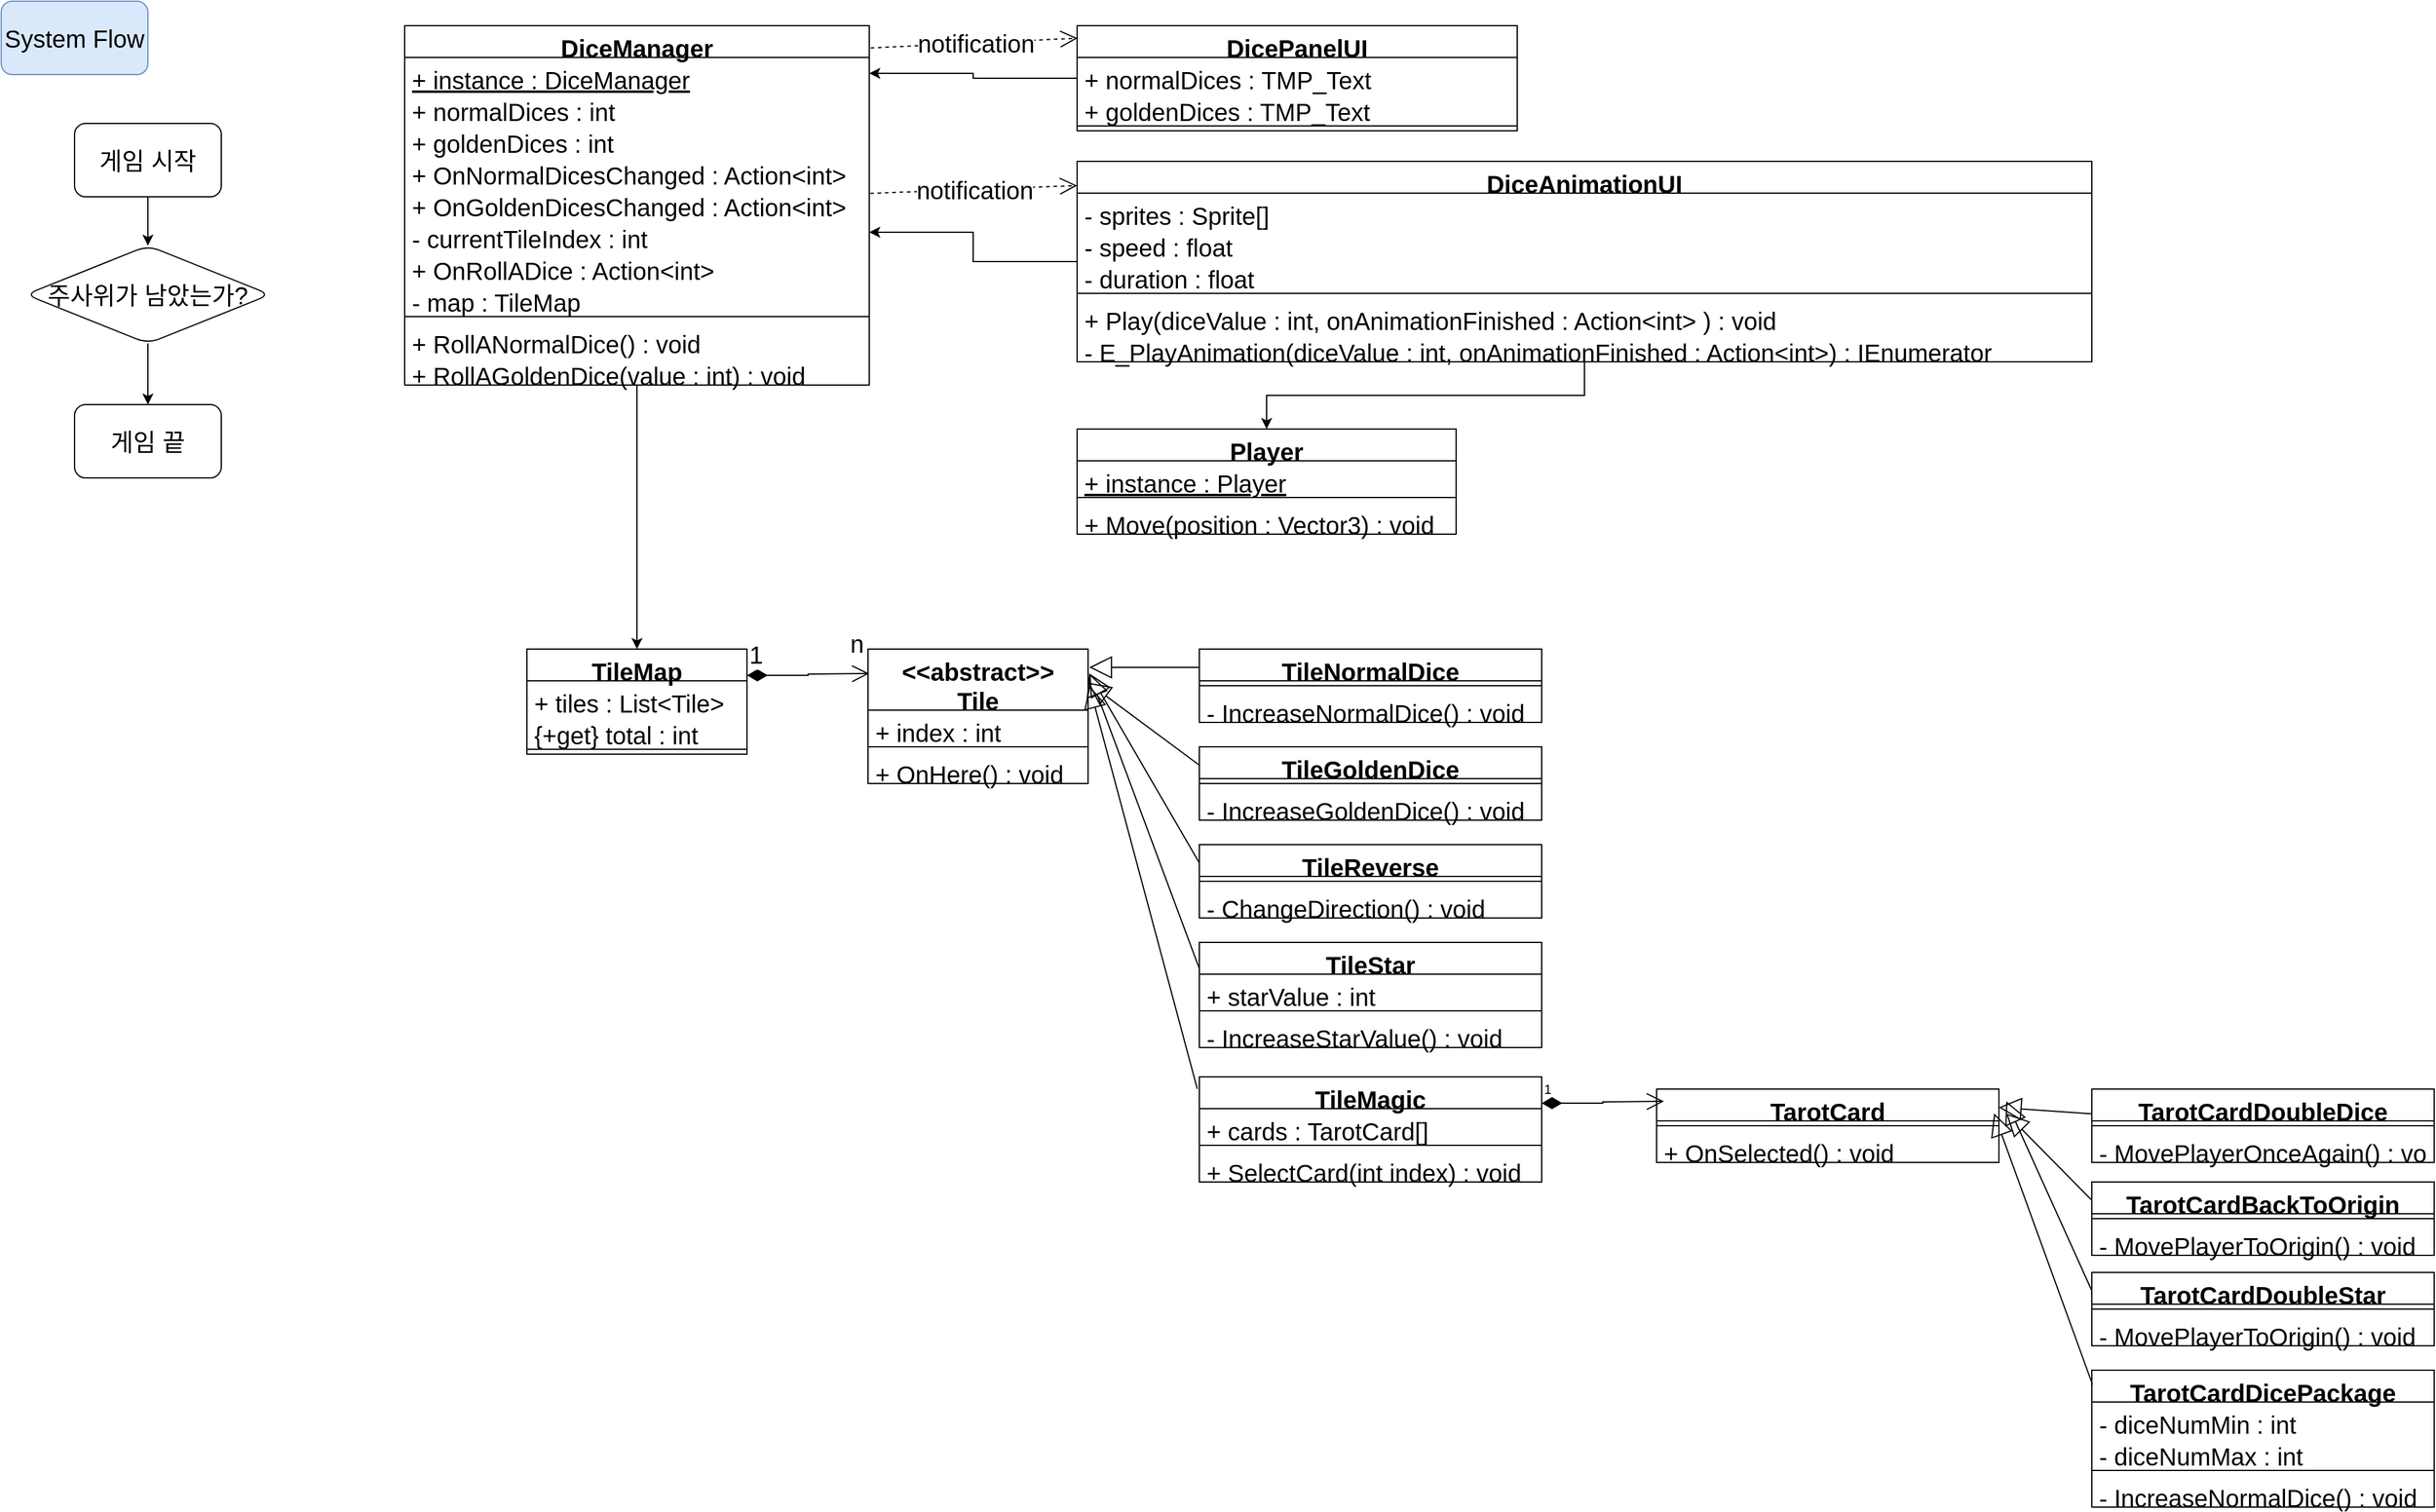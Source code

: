 <mxfile version="20.8.20" type="device"><diagram id="C5RBs43oDa-KdzZeNtuy" name="Page-1"><mxGraphModel dx="1500" dy="830" grid="1" gridSize="10" guides="1" tooltips="1" connect="1" arrows="1" fold="1" page="1" pageScale="1" pageWidth="827" pageHeight="1169" math="0" shadow="0"><root><mxCell id="WIyWlLk6GJQsqaUBKTNV-0"/><mxCell id="WIyWlLk6GJQsqaUBKTNV-1" parent="WIyWlLk6GJQsqaUBKTNV-0"/><mxCell id="aYvGtjKJvwNVuDtvoiZb-0" value="System Flow" style="rounded=1;whiteSpace=wrap;html=1;fillColor=#dae8fc;strokeColor=#6c8ebf;fontSize=20;" parent="WIyWlLk6GJQsqaUBKTNV-1" vertex="1"><mxGeometry x="20" y="20" width="120" height="60" as="geometry"/></mxCell><mxCell id="aYvGtjKJvwNVuDtvoiZb-4" value="" style="edgeStyle=orthogonalEdgeStyle;rounded=0;orthogonalLoop=1;jettySize=auto;html=1;fontSize=20;" parent="WIyWlLk6GJQsqaUBKTNV-1" source="aYvGtjKJvwNVuDtvoiZb-1" target="aYvGtjKJvwNVuDtvoiZb-3" edge="1"><mxGeometry relative="1" as="geometry"/></mxCell><mxCell id="aYvGtjKJvwNVuDtvoiZb-1" value="게임 시작" style="rounded=1;whiteSpace=wrap;html=1;fontSize=20;" parent="WIyWlLk6GJQsqaUBKTNV-1" vertex="1"><mxGeometry x="80" y="120" width="120" height="60" as="geometry"/></mxCell><mxCell id="aYvGtjKJvwNVuDtvoiZb-6" value="" style="edgeStyle=orthogonalEdgeStyle;rounded=0;orthogonalLoop=1;jettySize=auto;html=1;fontSize=20;" parent="WIyWlLk6GJQsqaUBKTNV-1" source="aYvGtjKJvwNVuDtvoiZb-3" target="aYvGtjKJvwNVuDtvoiZb-5" edge="1"><mxGeometry relative="1" as="geometry"/></mxCell><mxCell id="aYvGtjKJvwNVuDtvoiZb-3" value="주사위가 남았는가?" style="rhombus;whiteSpace=wrap;html=1;fontSize=20;rounded=1;" parent="WIyWlLk6GJQsqaUBKTNV-1" vertex="1"><mxGeometry x="40" y="220" width="200" height="80" as="geometry"/></mxCell><mxCell id="aYvGtjKJvwNVuDtvoiZb-5" value="게임 끝" style="whiteSpace=wrap;html=1;fontSize=20;rounded=1;" parent="WIyWlLk6GJQsqaUBKTNV-1" vertex="1"><mxGeometry x="80" y="350" width="120" height="60" as="geometry"/></mxCell><mxCell id="aYvGtjKJvwNVuDtvoiZb-7" value="Player" style="swimlane;fontStyle=1;align=center;verticalAlign=top;childLayout=stackLayout;horizontal=1;startSize=26;horizontalStack=0;resizeParent=1;resizeParentMax=0;resizeLast=0;collapsible=1;marginBottom=0;fontSize=20;" parent="WIyWlLk6GJQsqaUBKTNV-1" vertex="1"><mxGeometry x="900" y="370" width="310" height="86" as="geometry"/></mxCell><mxCell id="aYvGtjKJvwNVuDtvoiZb-37" value="+ instance : Player" style="text;strokeColor=none;fillColor=none;align=left;verticalAlign=top;spacingLeft=4;spacingRight=4;overflow=hidden;rotatable=0;points=[[0,0.5],[1,0.5]];portConstraint=eastwest;fontSize=20;fontStyle=4" parent="aYvGtjKJvwNVuDtvoiZb-7" vertex="1"><mxGeometry y="26" width="310" height="26" as="geometry"/></mxCell><mxCell id="aYvGtjKJvwNVuDtvoiZb-9" value="" style="line;strokeWidth=1;fillColor=none;align=left;verticalAlign=middle;spacingTop=-1;spacingLeft=3;spacingRight=3;rotatable=0;labelPosition=right;points=[];portConstraint=eastwest;strokeColor=inherit;fontSize=20;" parent="aYvGtjKJvwNVuDtvoiZb-7" vertex="1"><mxGeometry y="52" width="310" height="8" as="geometry"/></mxCell><mxCell id="aYvGtjKJvwNVuDtvoiZb-10" value="+ Move(position : Vector3) : void" style="text;strokeColor=none;fillColor=none;align=left;verticalAlign=top;spacingLeft=4;spacingRight=4;overflow=hidden;rotatable=0;points=[[0,0.5],[1,0.5]];portConstraint=eastwest;fontSize=20;" parent="aYvGtjKJvwNVuDtvoiZb-7" vertex="1"><mxGeometry y="60" width="310" height="26" as="geometry"/></mxCell><mxCell id="aYvGtjKJvwNVuDtvoiZb-80" style="edgeStyle=orthogonalEdgeStyle;rounded=0;orthogonalLoop=1;jettySize=auto;html=1;fontFamily=Helvetica;fontSize=20;fontColor=default;startSize=26;" parent="WIyWlLk6GJQsqaUBKTNV-1" source="aYvGtjKJvwNVuDtvoiZb-11" target="aYvGtjKJvwNVuDtvoiZb-69" edge="1"><mxGeometry relative="1" as="geometry"/></mxCell><mxCell id="aYvGtjKJvwNVuDtvoiZb-11" value="DiceManager" style="swimlane;fontStyle=1;align=center;verticalAlign=top;childLayout=stackLayout;horizontal=1;startSize=26;horizontalStack=0;resizeParent=1;resizeParentMax=0;resizeLast=0;collapsible=1;marginBottom=0;fontSize=20;" parent="WIyWlLk6GJQsqaUBKTNV-1" vertex="1"><mxGeometry x="350" y="40" width="380" height="294" as="geometry"/></mxCell><mxCell id="aYvGtjKJvwNVuDtvoiZb-26" value="+ instance : DiceManager" style="text;strokeColor=none;fillColor=none;align=left;verticalAlign=top;spacingLeft=4;spacingRight=4;overflow=hidden;rotatable=0;points=[[0,0.5],[1,0.5]];portConstraint=eastwest;fontSize=20;fontStyle=4" parent="aYvGtjKJvwNVuDtvoiZb-11" vertex="1"><mxGeometry y="26" width="380" height="26" as="geometry"/></mxCell><mxCell id="aYvGtjKJvwNVuDtvoiZb-12" value="+ normalDices : int" style="text;strokeColor=none;fillColor=none;align=left;verticalAlign=top;spacingLeft=4;spacingRight=4;overflow=hidden;rotatable=0;points=[[0,0.5],[1,0.5]];portConstraint=eastwest;fontSize=20;" parent="aYvGtjKJvwNVuDtvoiZb-11" vertex="1"><mxGeometry y="52" width="380" height="26" as="geometry"/></mxCell><mxCell id="aYvGtjKJvwNVuDtvoiZb-15" value="+ goldenDices : int" style="text;strokeColor=none;fillColor=none;align=left;verticalAlign=top;spacingLeft=4;spacingRight=4;overflow=hidden;rotatable=0;points=[[0,0.5],[1,0.5]];portConstraint=eastwest;fontSize=20;" parent="aYvGtjKJvwNVuDtvoiZb-11" vertex="1"><mxGeometry y="78" width="380" height="26" as="geometry"/></mxCell><mxCell id="aYvGtjKJvwNVuDtvoiZb-24" value="+ OnNormalDicesChanged : Action&lt;int&gt;" style="text;strokeColor=none;fillColor=none;align=left;verticalAlign=top;spacingLeft=4;spacingRight=4;overflow=hidden;rotatable=0;points=[[0,0.5],[1,0.5]];portConstraint=eastwest;fontSize=20;" parent="aYvGtjKJvwNVuDtvoiZb-11" vertex="1"><mxGeometry y="104" width="380" height="26" as="geometry"/></mxCell><mxCell id="aYvGtjKJvwNVuDtvoiZb-25" value="+ OnGoldenDicesChanged : Action&lt;int&gt;" style="text;strokeColor=none;fillColor=none;align=left;verticalAlign=top;spacingLeft=4;spacingRight=4;overflow=hidden;rotatable=0;points=[[0,0.5],[1,0.5]];portConstraint=eastwest;fontSize=20;" parent="aYvGtjKJvwNVuDtvoiZb-11" vertex="1"><mxGeometry y="130" width="380" height="26" as="geometry"/></mxCell><mxCell id="aYvGtjKJvwNVuDtvoiZb-34" value="- currentTileIndex : int" style="text;strokeColor=none;fillColor=none;align=left;verticalAlign=top;spacingLeft=4;spacingRight=4;overflow=hidden;rotatable=0;points=[[0,0.5],[1,0.5]];portConstraint=eastwest;fontSize=20;" parent="aYvGtjKJvwNVuDtvoiZb-11" vertex="1"><mxGeometry y="156" width="380" height="26" as="geometry"/></mxCell><mxCell id="aYvGtjKJvwNVuDtvoiZb-35" value="+ OnRollADice : Action&lt;int&gt;" style="text;strokeColor=none;fillColor=none;align=left;verticalAlign=top;spacingLeft=4;spacingRight=4;overflow=hidden;rotatable=0;points=[[0,0.5],[1,0.5]];portConstraint=eastwest;fontSize=20;" parent="aYvGtjKJvwNVuDtvoiZb-11" vertex="1"><mxGeometry y="182" width="380" height="26" as="geometry"/></mxCell><mxCell id="aYvGtjKJvwNVuDtvoiZb-79" value="- map : TileMap" style="text;strokeColor=none;fillColor=none;align=left;verticalAlign=top;spacingLeft=4;spacingRight=4;overflow=hidden;rotatable=0;points=[[0,0.5],[1,0.5]];portConstraint=eastwest;fontSize=20;" parent="aYvGtjKJvwNVuDtvoiZb-11" vertex="1"><mxGeometry y="208" width="380" height="26" as="geometry"/></mxCell><mxCell id="aYvGtjKJvwNVuDtvoiZb-13" value="" style="line;strokeWidth=1;fillColor=none;align=left;verticalAlign=middle;spacingTop=-1;spacingLeft=3;spacingRight=3;rotatable=0;labelPosition=right;points=[];portConstraint=eastwest;strokeColor=inherit;fontSize=20;" parent="aYvGtjKJvwNVuDtvoiZb-11" vertex="1"><mxGeometry y="234" width="380" height="8" as="geometry"/></mxCell><mxCell id="aYvGtjKJvwNVuDtvoiZb-14" value="+ RollANormalDice() : void" style="text;strokeColor=none;fillColor=none;align=left;verticalAlign=top;spacingLeft=4;spacingRight=4;overflow=hidden;rotatable=0;points=[[0,0.5],[1,0.5]];portConstraint=eastwest;fontSize=20;" parent="aYvGtjKJvwNVuDtvoiZb-11" vertex="1"><mxGeometry y="242" width="380" height="26" as="geometry"/></mxCell><mxCell id="aYvGtjKJvwNVuDtvoiZb-16" value="+ RollAGoldenDice(value : int) : void" style="text;strokeColor=none;fillColor=none;align=left;verticalAlign=top;spacingLeft=4;spacingRight=4;overflow=hidden;rotatable=0;points=[[0,0.5],[1,0.5]];portConstraint=eastwest;fontSize=20;" parent="aYvGtjKJvwNVuDtvoiZb-11" vertex="1"><mxGeometry y="268" width="380" height="26" as="geometry"/></mxCell><mxCell id="aYvGtjKJvwNVuDtvoiZb-41" style="edgeStyle=orthogonalEdgeStyle;rounded=0;orthogonalLoop=1;jettySize=auto;html=1;entryX=1;entryY=0.5;entryDx=0;entryDy=0;fontSize=20;" parent="WIyWlLk6GJQsqaUBKTNV-1" source="aYvGtjKJvwNVuDtvoiZb-18" target="aYvGtjKJvwNVuDtvoiZb-26" edge="1"><mxGeometry relative="1" as="geometry"/></mxCell><mxCell id="aYvGtjKJvwNVuDtvoiZb-18" value="DicePanelUI" style="swimlane;fontStyle=1;align=center;verticalAlign=top;childLayout=stackLayout;horizontal=1;startSize=26;horizontalStack=0;resizeParent=1;resizeParentMax=0;resizeLast=0;collapsible=1;marginBottom=0;fontSize=20;" parent="WIyWlLk6GJQsqaUBKTNV-1" vertex="1"><mxGeometry x="900" y="40" width="360" height="86" as="geometry"/></mxCell><mxCell id="aYvGtjKJvwNVuDtvoiZb-19" value="+ normalDices : TMP_Text" style="text;strokeColor=none;fillColor=none;align=left;verticalAlign=top;spacingLeft=4;spacingRight=4;overflow=hidden;rotatable=0;points=[[0,0.5],[1,0.5]];portConstraint=eastwest;fontSize=20;" parent="aYvGtjKJvwNVuDtvoiZb-18" vertex="1"><mxGeometry y="26" width="360" height="26" as="geometry"/></mxCell><mxCell id="aYvGtjKJvwNVuDtvoiZb-20" value="+ goldenDices : TMP_Text" style="text;strokeColor=none;fillColor=none;align=left;verticalAlign=top;spacingLeft=4;spacingRight=4;overflow=hidden;rotatable=0;points=[[0,0.5],[1,0.5]];portConstraint=eastwest;fontSize=20;" parent="aYvGtjKJvwNVuDtvoiZb-18" vertex="1"><mxGeometry y="52" width="360" height="26" as="geometry"/></mxCell><mxCell id="aYvGtjKJvwNVuDtvoiZb-21" value="" style="line;strokeWidth=1;fillColor=none;align=left;verticalAlign=middle;spacingTop=-1;spacingLeft=3;spacingRight=3;rotatable=0;labelPosition=right;points=[];portConstraint=eastwest;strokeColor=inherit;fontSize=20;" parent="aYvGtjKJvwNVuDtvoiZb-18" vertex="1"><mxGeometry y="78" width="360" height="8" as="geometry"/></mxCell><mxCell id="aYvGtjKJvwNVuDtvoiZb-40" style="edgeStyle=orthogonalEdgeStyle;rounded=0;orthogonalLoop=1;jettySize=auto;html=1;entryX=0.5;entryY=0;entryDx=0;entryDy=0;fontSize=20;" parent="WIyWlLk6GJQsqaUBKTNV-1" source="aYvGtjKJvwNVuDtvoiZb-27" target="aYvGtjKJvwNVuDtvoiZb-7" edge="1"><mxGeometry relative="1" as="geometry"/></mxCell><mxCell id="aYvGtjKJvwNVuDtvoiZb-42" style="edgeStyle=orthogonalEdgeStyle;rounded=0;orthogonalLoop=1;jettySize=auto;html=1;entryX=1;entryY=0.5;entryDx=0;entryDy=0;fontSize=20;" parent="WIyWlLk6GJQsqaUBKTNV-1" source="aYvGtjKJvwNVuDtvoiZb-27" target="aYvGtjKJvwNVuDtvoiZb-34" edge="1"><mxGeometry relative="1" as="geometry"/></mxCell><mxCell id="aYvGtjKJvwNVuDtvoiZb-27" value="DiceAnimationUI" style="swimlane;fontStyle=1;align=center;verticalAlign=top;childLayout=stackLayout;horizontal=1;startSize=26;horizontalStack=0;resizeParent=1;resizeParentMax=0;resizeLast=0;collapsible=1;marginBottom=0;fontSize=20;" parent="WIyWlLk6GJQsqaUBKTNV-1" vertex="1"><mxGeometry x="900" y="151" width="830" height="164" as="geometry"/></mxCell><mxCell id="aYvGtjKJvwNVuDtvoiZb-29" value="- sprites : Sprite[]" style="text;strokeColor=none;fillColor=none;align=left;verticalAlign=top;spacingLeft=4;spacingRight=4;overflow=hidden;rotatable=0;points=[[0,0.5],[1,0.5]];portConstraint=eastwest;fontSize=20;" parent="aYvGtjKJvwNVuDtvoiZb-27" vertex="1"><mxGeometry y="26" width="830" height="26" as="geometry"/></mxCell><mxCell id="aYvGtjKJvwNVuDtvoiZb-31" value="- speed : float" style="text;strokeColor=none;fillColor=none;align=left;verticalAlign=top;spacingLeft=4;spacingRight=4;overflow=hidden;rotatable=0;points=[[0,0.5],[1,0.5]];portConstraint=eastwest;fontSize=20;" parent="aYvGtjKJvwNVuDtvoiZb-27" vertex="1"><mxGeometry y="52" width="830" height="26" as="geometry"/></mxCell><mxCell id="aYvGtjKJvwNVuDtvoiZb-32" value="- duration : float" style="text;strokeColor=none;fillColor=none;align=left;verticalAlign=top;spacingLeft=4;spacingRight=4;overflow=hidden;rotatable=0;points=[[0,0.5],[1,0.5]];portConstraint=eastwest;fontSize=20;" parent="aYvGtjKJvwNVuDtvoiZb-27" vertex="1"><mxGeometry y="78" width="830" height="26" as="geometry"/></mxCell><mxCell id="aYvGtjKJvwNVuDtvoiZb-30" value="" style="line;strokeWidth=1;fillColor=none;align=left;verticalAlign=middle;spacingTop=-1;spacingLeft=3;spacingRight=3;rotatable=0;labelPosition=right;points=[];portConstraint=eastwest;strokeColor=inherit;fontSize=20;" parent="aYvGtjKJvwNVuDtvoiZb-27" vertex="1"><mxGeometry y="104" width="830" height="8" as="geometry"/></mxCell><mxCell id="aYvGtjKJvwNVuDtvoiZb-33" value="+ Play(diceValue : int, onAnimationFinished : Action&lt;int&gt; ) : void" style="text;strokeColor=none;fillColor=none;align=left;verticalAlign=top;spacingLeft=4;spacingRight=4;overflow=hidden;rotatable=0;points=[[0,0.5],[1,0.5]];portConstraint=eastwest;fontSize=20;" parent="aYvGtjKJvwNVuDtvoiZb-27" vertex="1"><mxGeometry y="112" width="830" height="26" as="geometry"/></mxCell><mxCell id="aYvGtjKJvwNVuDtvoiZb-81" value="- E_PlayAnimation(diceValue : int, onAnimationFinished : Action&lt;int&gt;) : IEnumerator" style="text;strokeColor=none;fillColor=none;align=left;verticalAlign=top;spacingLeft=4;spacingRight=4;overflow=hidden;rotatable=0;points=[[0,0.5],[1,0.5]];portConstraint=eastwest;fontSize=20;" parent="aYvGtjKJvwNVuDtvoiZb-27" vertex="1"><mxGeometry y="138" width="830" height="26" as="geometry"/></mxCell><mxCell id="aYvGtjKJvwNVuDtvoiZb-38" value="notification" style="endArrow=open;endSize=12;dashed=1;html=1;rounded=0;fontSize=20;exitX=1.003;exitY=0.062;exitDx=0;exitDy=0;exitPerimeter=0;entryX=0.001;entryY=0.119;entryDx=0;entryDy=0;entryPerimeter=0;" parent="WIyWlLk6GJQsqaUBKTNV-1" source="aYvGtjKJvwNVuDtvoiZb-11" target="aYvGtjKJvwNVuDtvoiZb-18" edge="1"><mxGeometry x="0.007" width="160" relative="1" as="geometry"><mxPoint x="770" y="250" as="sourcePoint"/><mxPoint x="930" y="250" as="targetPoint"/><mxPoint as="offset"/></mxGeometry></mxCell><mxCell id="aYvGtjKJvwNVuDtvoiZb-39" value="notification" style="endArrow=open;endSize=12;dashed=1;html=1;rounded=0;fontSize=20;exitX=1.003;exitY=0.062;exitDx=0;exitDy=0;exitPerimeter=0;entryX=0.001;entryY=0.119;entryDx=0;entryDy=0;entryPerimeter=0;" parent="WIyWlLk6GJQsqaUBKTNV-1" edge="1"><mxGeometry x="0.007" width="160" relative="1" as="geometry"><mxPoint x="730.78" y="177.196" as="sourcePoint"/><mxPoint x="900.0" y="170.814" as="targetPoint"/><mxPoint as="offset"/></mxGeometry></mxCell><mxCell id="aYvGtjKJvwNVuDtvoiZb-43" value="&lt;&lt;abstract&gt;&gt;&#10;Tile" style="swimlane;fontStyle=1;align=center;verticalAlign=top;childLayout=stackLayout;horizontal=1;startSize=50;horizontalStack=0;resizeParent=1;resizeParentMax=0;resizeLast=0;collapsible=1;marginBottom=0;fontSize=20;" parent="WIyWlLk6GJQsqaUBKTNV-1" vertex="1"><mxGeometry x="729" y="550" width="180" height="110" as="geometry"/></mxCell><mxCell id="aYvGtjKJvwNVuDtvoiZb-44" value="+ index : int" style="text;strokeColor=none;fillColor=none;align=left;verticalAlign=top;spacingLeft=4;spacingRight=4;overflow=hidden;rotatable=0;points=[[0,0.5],[1,0.5]];portConstraint=eastwest;fontSize=20;" parent="aYvGtjKJvwNVuDtvoiZb-43" vertex="1"><mxGeometry y="50" width="180" height="26" as="geometry"/></mxCell><mxCell id="aYvGtjKJvwNVuDtvoiZb-46" value="" style="line;strokeWidth=1;fillColor=none;align=left;verticalAlign=middle;spacingTop=-1;spacingLeft=3;spacingRight=3;rotatable=0;labelPosition=right;points=[];portConstraint=eastwest;strokeColor=inherit;fontSize=20;" parent="aYvGtjKJvwNVuDtvoiZb-43" vertex="1"><mxGeometry y="76" width="180" height="8" as="geometry"/></mxCell><mxCell id="aYvGtjKJvwNVuDtvoiZb-48" value="+ OnHere() : void" style="text;strokeColor=none;fillColor=none;align=left;verticalAlign=top;spacingLeft=4;spacingRight=4;overflow=hidden;rotatable=0;points=[[0,0.5],[1,0.5]];portConstraint=eastwest;fontSize=20;" parent="aYvGtjKJvwNVuDtvoiZb-43" vertex="1"><mxGeometry y="84" width="180" height="26" as="geometry"/></mxCell><mxCell id="aYvGtjKJvwNVuDtvoiZb-50" value="TileNormalDice" style="swimlane;fontStyle=1;align=center;verticalAlign=top;childLayout=stackLayout;horizontal=1;startSize=26;horizontalStack=0;resizeParent=1;resizeParentMax=0;resizeLast=0;collapsible=1;marginBottom=0;fontSize=20;" parent="WIyWlLk6GJQsqaUBKTNV-1" vertex="1"><mxGeometry x="1000" y="550" width="280" height="60" as="geometry"/></mxCell><mxCell id="aYvGtjKJvwNVuDtvoiZb-52" value="" style="line;strokeWidth=1;fillColor=none;align=left;verticalAlign=middle;spacingTop=-1;spacingLeft=3;spacingRight=3;rotatable=0;labelPosition=right;points=[];portConstraint=eastwest;strokeColor=inherit;fontSize=20;" parent="aYvGtjKJvwNVuDtvoiZb-50" vertex="1"><mxGeometry y="26" width="280" height="8" as="geometry"/></mxCell><mxCell id="aYvGtjKJvwNVuDtvoiZb-55" value="- IncreaseNormalDice() : void" style="text;strokeColor=none;fillColor=none;align=left;verticalAlign=top;spacingLeft=4;spacingRight=4;overflow=hidden;rotatable=0;points=[[0,0.5],[1,0.5]];portConstraint=eastwest;fontSize=20;" parent="aYvGtjKJvwNVuDtvoiZb-50" vertex="1"><mxGeometry y="34" width="280" height="26" as="geometry"/></mxCell><mxCell id="aYvGtjKJvwNVuDtvoiZb-54" value="" style="endArrow=block;endSize=16;endFill=0;html=1;rounded=0;fontFamily=Helvetica;fontSize=20;fontColor=default;exitX=0;exitY=0.25;exitDx=0;exitDy=0;" parent="WIyWlLk6GJQsqaUBKTNV-1" source="aYvGtjKJvwNVuDtvoiZb-50" edge="1"><mxGeometry width="160" relative="1" as="geometry"><mxPoint x="1210" y="510" as="sourcePoint"/><mxPoint x="910" y="565" as="targetPoint"/></mxGeometry></mxCell><mxCell id="aYvGtjKJvwNVuDtvoiZb-56" value="TileGoldenDice" style="swimlane;fontStyle=1;align=center;verticalAlign=top;childLayout=stackLayout;horizontal=1;startSize=26;horizontalStack=0;resizeParent=1;resizeParentMax=0;resizeLast=0;collapsible=1;marginBottom=0;fontSize=20;" parent="WIyWlLk6GJQsqaUBKTNV-1" vertex="1"><mxGeometry x="1000" y="630" width="280" height="60" as="geometry"/></mxCell><mxCell id="aYvGtjKJvwNVuDtvoiZb-57" value="" style="line;strokeWidth=1;fillColor=none;align=left;verticalAlign=middle;spacingTop=-1;spacingLeft=3;spacingRight=3;rotatable=0;labelPosition=right;points=[];portConstraint=eastwest;strokeColor=inherit;fontSize=20;" parent="aYvGtjKJvwNVuDtvoiZb-56" vertex="1"><mxGeometry y="26" width="280" height="8" as="geometry"/></mxCell><mxCell id="aYvGtjKJvwNVuDtvoiZb-58" value="- IncreaseGoldenDice() : void" style="text;strokeColor=none;fillColor=none;align=left;verticalAlign=top;spacingLeft=4;spacingRight=4;overflow=hidden;rotatable=0;points=[[0,0.5],[1,0.5]];portConstraint=eastwest;fontSize=20;" parent="aYvGtjKJvwNVuDtvoiZb-56" vertex="1"><mxGeometry y="34" width="280" height="26" as="geometry"/></mxCell><mxCell id="aYvGtjKJvwNVuDtvoiZb-59" value="" style="endArrow=block;endSize=16;endFill=0;html=1;rounded=0;fontFamily=Helvetica;fontSize=20;fontColor=default;exitX=0;exitY=0.25;exitDx=0;exitDy=0;entryX=1;entryY=0.25;entryDx=0;entryDy=0;" parent="WIyWlLk6GJQsqaUBKTNV-1" source="aYvGtjKJvwNVuDtvoiZb-56" target="aYvGtjKJvwNVuDtvoiZb-43" edge="1"><mxGeometry width="160" relative="1" as="geometry"><mxPoint x="1010" y="575" as="sourcePoint"/><mxPoint x="921.44" y="570.062" as="targetPoint"/></mxGeometry></mxCell><mxCell id="aYvGtjKJvwNVuDtvoiZb-60" value="TileReverse" style="swimlane;fontStyle=1;align=center;verticalAlign=top;childLayout=stackLayout;horizontal=1;startSize=26;horizontalStack=0;resizeParent=1;resizeParentMax=0;resizeLast=0;collapsible=1;marginBottom=0;fontSize=20;" parent="WIyWlLk6GJQsqaUBKTNV-1" vertex="1"><mxGeometry x="1000" y="710" width="280" height="60" as="geometry"/></mxCell><mxCell id="aYvGtjKJvwNVuDtvoiZb-61" value="" style="line;strokeWidth=1;fillColor=none;align=left;verticalAlign=middle;spacingTop=-1;spacingLeft=3;spacingRight=3;rotatable=0;labelPosition=right;points=[];portConstraint=eastwest;strokeColor=inherit;fontSize=20;" parent="aYvGtjKJvwNVuDtvoiZb-60" vertex="1"><mxGeometry y="26" width="280" height="8" as="geometry"/></mxCell><mxCell id="aYvGtjKJvwNVuDtvoiZb-62" value="- ChangeDirection() : void" style="text;strokeColor=none;fillColor=none;align=left;verticalAlign=top;spacingLeft=4;spacingRight=4;overflow=hidden;rotatable=0;points=[[0,0.5],[1,0.5]];portConstraint=eastwest;fontSize=20;" parent="aYvGtjKJvwNVuDtvoiZb-60" vertex="1"><mxGeometry y="34" width="280" height="26" as="geometry"/></mxCell><mxCell id="aYvGtjKJvwNVuDtvoiZb-63" value="" style="endArrow=block;endSize=16;endFill=0;html=1;rounded=0;fontFamily=Helvetica;fontSize=20;fontColor=default;exitX=0;exitY=0.25;exitDx=0;exitDy=0;" parent="WIyWlLk6GJQsqaUBKTNV-1" source="aYvGtjKJvwNVuDtvoiZb-60" edge="1"><mxGeometry width="160" relative="1" as="geometry"><mxPoint x="1010" y="655" as="sourcePoint"/><mxPoint x="910" y="570" as="targetPoint"/></mxGeometry></mxCell><mxCell id="aYvGtjKJvwNVuDtvoiZb-64" value="TileStar" style="swimlane;fontStyle=1;align=center;verticalAlign=top;childLayout=stackLayout;horizontal=1;startSize=26;horizontalStack=0;resizeParent=1;resizeParentMax=0;resizeLast=0;collapsible=1;marginBottom=0;fontSize=20;" parent="WIyWlLk6GJQsqaUBKTNV-1" vertex="1"><mxGeometry x="1000" y="790" width="280" height="86" as="geometry"/></mxCell><mxCell id="aYvGtjKJvwNVuDtvoiZb-66" value="+ starValue : int" style="text;strokeColor=none;fillColor=none;align=left;verticalAlign=top;spacingLeft=4;spacingRight=4;overflow=hidden;rotatable=0;points=[[0,0.5],[1,0.5]];portConstraint=eastwest;fontSize=20;" parent="aYvGtjKJvwNVuDtvoiZb-64" vertex="1"><mxGeometry y="26" width="280" height="26" as="geometry"/></mxCell><mxCell id="aYvGtjKJvwNVuDtvoiZb-65" value="" style="line;strokeWidth=1;fillColor=none;align=left;verticalAlign=middle;spacingTop=-1;spacingLeft=3;spacingRight=3;rotatable=0;labelPosition=right;points=[];portConstraint=eastwest;strokeColor=inherit;fontSize=20;" parent="aYvGtjKJvwNVuDtvoiZb-64" vertex="1"><mxGeometry y="52" width="280" height="8" as="geometry"/></mxCell><mxCell id="aYvGtjKJvwNVuDtvoiZb-67" value="- IncreaseStarValue() : void" style="text;strokeColor=none;fillColor=none;align=left;verticalAlign=top;spacingLeft=4;spacingRight=4;overflow=hidden;rotatable=0;points=[[0,0.5],[1,0.5]];portConstraint=eastwest;fontSize=20;" parent="aYvGtjKJvwNVuDtvoiZb-64" vertex="1"><mxGeometry y="60" width="280" height="26" as="geometry"/></mxCell><mxCell id="aYvGtjKJvwNVuDtvoiZb-68" value="" style="endArrow=block;endSize=16;endFill=0;html=1;rounded=0;fontFamily=Helvetica;fontSize=20;fontColor=default;exitX=0;exitY=0.25;exitDx=0;exitDy=0;" parent="WIyWlLk6GJQsqaUBKTNV-1" source="aYvGtjKJvwNVuDtvoiZb-64" edge="1"><mxGeometry width="160" relative="1" as="geometry"><mxPoint x="1010" y="735" as="sourcePoint"/><mxPoint x="910" y="570" as="targetPoint"/></mxGeometry></mxCell><mxCell id="aYvGtjKJvwNVuDtvoiZb-69" value="TileMap" style="swimlane;fontStyle=1;align=center;verticalAlign=top;childLayout=stackLayout;horizontal=1;startSize=26;horizontalStack=0;resizeParent=1;resizeParentMax=0;resizeLast=0;collapsible=1;marginBottom=0;fontSize=20;" parent="WIyWlLk6GJQsqaUBKTNV-1" vertex="1"><mxGeometry x="450" y="550" width="180" height="86" as="geometry"/></mxCell><mxCell id="aYvGtjKJvwNVuDtvoiZb-72" value="+ tiles : List&lt;Tile&gt;" style="text;strokeColor=none;fillColor=none;align=left;verticalAlign=top;spacingLeft=4;spacingRight=4;overflow=hidden;rotatable=0;points=[[0,0.5],[1,0.5]];portConstraint=eastwest;fontSize=20;" parent="aYvGtjKJvwNVuDtvoiZb-69" vertex="1"><mxGeometry y="26" width="180" height="26" as="geometry"/></mxCell><mxCell id="aYvGtjKJvwNVuDtvoiZb-74" value="{+get} total : int" style="text;strokeColor=none;fillColor=none;align=left;verticalAlign=top;spacingLeft=4;spacingRight=4;overflow=hidden;rotatable=0;points=[[0,0.5],[1,0.5]];portConstraint=eastwest;fontSize=20;" parent="aYvGtjKJvwNVuDtvoiZb-69" vertex="1"><mxGeometry y="52" width="180" height="26" as="geometry"/></mxCell><mxCell id="aYvGtjKJvwNVuDtvoiZb-71" value="" style="line;strokeWidth=1;fillColor=none;align=left;verticalAlign=middle;spacingTop=-1;spacingLeft=3;spacingRight=3;rotatable=0;labelPosition=right;points=[];portConstraint=eastwest;strokeColor=inherit;fontSize=20;" parent="aYvGtjKJvwNVuDtvoiZb-69" vertex="1"><mxGeometry y="78" width="180" height="8" as="geometry"/></mxCell><mxCell id="aYvGtjKJvwNVuDtvoiZb-75" value="1" style="endArrow=open;html=1;endSize=12;startArrow=diamondThin;startSize=14;startFill=1;edgeStyle=orthogonalEdgeStyle;align=left;verticalAlign=bottom;rounded=0;fontFamily=Helvetica;fontSize=20;fontColor=default;exitX=1;exitY=0.25;exitDx=0;exitDy=0;" parent="WIyWlLk6GJQsqaUBKTNV-1" source="aYvGtjKJvwNVuDtvoiZb-69" edge="1"><mxGeometry x="-1" y="3" relative="1" as="geometry"><mxPoint x="810" y="620" as="sourcePoint"/><mxPoint x="730" y="570" as="targetPoint"/><mxPoint as="offset"/></mxGeometry></mxCell><mxCell id="aYvGtjKJvwNVuDtvoiZb-77" value="n" style="text;html=1;strokeColor=none;fillColor=none;align=center;verticalAlign=middle;whiteSpace=wrap;rounded=0;fontSize=20;fontFamily=Helvetica;fontColor=default;" parent="WIyWlLk6GJQsqaUBKTNV-1" vertex="1"><mxGeometry x="690" y="530" width="60" height="30" as="geometry"/></mxCell><mxCell id="zTlzUihS9hp9EuW5enpO-0" value="TileMagic" style="swimlane;fontStyle=1;align=center;verticalAlign=top;childLayout=stackLayout;horizontal=1;startSize=26;horizontalStack=0;resizeParent=1;resizeParentMax=0;resizeLast=0;collapsible=1;marginBottom=0;fontSize=20;" vertex="1" parent="WIyWlLk6GJQsqaUBKTNV-1"><mxGeometry x="1000" y="900" width="280" height="86" as="geometry"/></mxCell><mxCell id="zTlzUihS9hp9EuW5enpO-1" value="+ cards : TarotCard[]" style="text;strokeColor=none;fillColor=none;align=left;verticalAlign=top;spacingLeft=4;spacingRight=4;overflow=hidden;rotatable=0;points=[[0,0.5],[1,0.5]];portConstraint=eastwest;fontSize=20;" vertex="1" parent="zTlzUihS9hp9EuW5enpO-0"><mxGeometry y="26" width="280" height="26" as="geometry"/></mxCell><mxCell id="zTlzUihS9hp9EuW5enpO-2" value="" style="line;strokeWidth=1;fillColor=none;align=left;verticalAlign=middle;spacingTop=-1;spacingLeft=3;spacingRight=3;rotatable=0;labelPosition=right;points=[];portConstraint=eastwest;strokeColor=inherit;fontSize=20;" vertex="1" parent="zTlzUihS9hp9EuW5enpO-0"><mxGeometry y="52" width="280" height="8" as="geometry"/></mxCell><mxCell id="zTlzUihS9hp9EuW5enpO-3" value="+ SelectCard(int index) : void" style="text;strokeColor=none;fillColor=none;align=left;verticalAlign=top;spacingLeft=4;spacingRight=4;overflow=hidden;rotatable=0;points=[[0,0.5],[1,0.5]];portConstraint=eastwest;fontSize=20;" vertex="1" parent="zTlzUihS9hp9EuW5enpO-0"><mxGeometry y="60" width="280" height="26" as="geometry"/></mxCell><mxCell id="zTlzUihS9hp9EuW5enpO-4" value="TarotCard" style="swimlane;fontStyle=1;align=center;verticalAlign=top;childLayout=stackLayout;horizontal=1;startSize=26;horizontalStack=0;resizeParent=1;resizeParentMax=0;resizeLast=0;collapsible=1;marginBottom=0;fontSize=20;" vertex="1" parent="WIyWlLk6GJQsqaUBKTNV-1"><mxGeometry x="1374" y="910" width="280" height="60" as="geometry"/></mxCell><mxCell id="zTlzUihS9hp9EuW5enpO-6" value="" style="line;strokeWidth=1;fillColor=none;align=left;verticalAlign=middle;spacingTop=-1;spacingLeft=3;spacingRight=3;rotatable=0;labelPosition=right;points=[];portConstraint=eastwest;strokeColor=inherit;fontSize=20;" vertex="1" parent="zTlzUihS9hp9EuW5enpO-4"><mxGeometry y="26" width="280" height="8" as="geometry"/></mxCell><mxCell id="zTlzUihS9hp9EuW5enpO-7" value="+ OnSelected() : void" style="text;strokeColor=none;fillColor=none;align=left;verticalAlign=top;spacingLeft=4;spacingRight=4;overflow=hidden;rotatable=0;points=[[0,0.5],[1,0.5]];portConstraint=eastwest;fontSize=20;" vertex="1" parent="zTlzUihS9hp9EuW5enpO-4"><mxGeometry y="34" width="280" height="26" as="geometry"/></mxCell><mxCell id="zTlzUihS9hp9EuW5enpO-8" value="TarotCardDoubleDice" style="swimlane;fontStyle=1;align=center;verticalAlign=top;childLayout=stackLayout;horizontal=1;startSize=26;horizontalStack=0;resizeParent=1;resizeParentMax=0;resizeLast=0;collapsible=1;marginBottom=0;fontSize=20;" vertex="1" parent="WIyWlLk6GJQsqaUBKTNV-1"><mxGeometry x="1730" y="910" width="280" height="60" as="geometry"/></mxCell><mxCell id="zTlzUihS9hp9EuW5enpO-9" value="" style="line;strokeWidth=1;fillColor=none;align=left;verticalAlign=middle;spacingTop=-1;spacingLeft=3;spacingRight=3;rotatable=0;labelPosition=right;points=[];portConstraint=eastwest;strokeColor=inherit;fontSize=20;" vertex="1" parent="zTlzUihS9hp9EuW5enpO-8"><mxGeometry y="26" width="280" height="8" as="geometry"/></mxCell><mxCell id="zTlzUihS9hp9EuW5enpO-10" value="- MovePlayerOnceAgain() : void" style="text;strokeColor=none;fillColor=none;align=left;verticalAlign=top;spacingLeft=4;spacingRight=4;overflow=hidden;rotatable=0;points=[[0,0.5],[1,0.5]];portConstraint=eastwest;fontSize=20;" vertex="1" parent="zTlzUihS9hp9EuW5enpO-8"><mxGeometry y="34" width="280" height="26" as="geometry"/></mxCell><mxCell id="zTlzUihS9hp9EuW5enpO-11" value="TarotCardBackToOrigin" style="swimlane;fontStyle=1;align=center;verticalAlign=top;childLayout=stackLayout;horizontal=1;startSize=26;horizontalStack=0;resizeParent=1;resizeParentMax=0;resizeLast=0;collapsible=1;marginBottom=0;fontSize=20;" vertex="1" parent="WIyWlLk6GJQsqaUBKTNV-1"><mxGeometry x="1730" y="986" width="280" height="60" as="geometry"/></mxCell><mxCell id="zTlzUihS9hp9EuW5enpO-12" value="" style="line;strokeWidth=1;fillColor=none;align=left;verticalAlign=middle;spacingTop=-1;spacingLeft=3;spacingRight=3;rotatable=0;labelPosition=right;points=[];portConstraint=eastwest;strokeColor=inherit;fontSize=20;" vertex="1" parent="zTlzUihS9hp9EuW5enpO-11"><mxGeometry y="26" width="280" height="8" as="geometry"/></mxCell><mxCell id="zTlzUihS9hp9EuW5enpO-13" value="- MovePlayerToOrigin() : void" style="text;strokeColor=none;fillColor=none;align=left;verticalAlign=top;spacingLeft=4;spacingRight=4;overflow=hidden;rotatable=0;points=[[0,0.5],[1,0.5]];portConstraint=eastwest;fontSize=20;" vertex="1" parent="zTlzUihS9hp9EuW5enpO-11"><mxGeometry y="34" width="280" height="26" as="geometry"/></mxCell><mxCell id="zTlzUihS9hp9EuW5enpO-14" value="TarotCardDoubleStar" style="swimlane;fontStyle=1;align=center;verticalAlign=top;childLayout=stackLayout;horizontal=1;startSize=26;horizontalStack=0;resizeParent=1;resizeParentMax=0;resizeLast=0;collapsible=1;marginBottom=0;fontSize=20;" vertex="1" parent="WIyWlLk6GJQsqaUBKTNV-1"><mxGeometry x="1730" y="1060" width="280" height="60" as="geometry"/></mxCell><mxCell id="zTlzUihS9hp9EuW5enpO-15" value="" style="line;strokeWidth=1;fillColor=none;align=left;verticalAlign=middle;spacingTop=-1;spacingLeft=3;spacingRight=3;rotatable=0;labelPosition=right;points=[];portConstraint=eastwest;strokeColor=inherit;fontSize=20;" vertex="1" parent="zTlzUihS9hp9EuW5enpO-14"><mxGeometry y="26" width="280" height="8" as="geometry"/></mxCell><mxCell id="zTlzUihS9hp9EuW5enpO-16" value="- MovePlayerToOrigin() : void" style="text;strokeColor=none;fillColor=none;align=left;verticalAlign=top;spacingLeft=4;spacingRight=4;overflow=hidden;rotatable=0;points=[[0,0.5],[1,0.5]];portConstraint=eastwest;fontSize=20;" vertex="1" parent="zTlzUihS9hp9EuW5enpO-14"><mxGeometry y="34" width="280" height="26" as="geometry"/></mxCell><mxCell id="zTlzUihS9hp9EuW5enpO-17" value="TarotCardDicePackage" style="swimlane;fontStyle=1;align=center;verticalAlign=top;childLayout=stackLayout;horizontal=1;startSize=26;horizontalStack=0;resizeParent=1;resizeParentMax=0;resizeLast=0;collapsible=1;marginBottom=0;fontSize=20;" vertex="1" parent="WIyWlLk6GJQsqaUBKTNV-1"><mxGeometry x="1730" y="1140" width="280" height="112" as="geometry"/></mxCell><mxCell id="zTlzUihS9hp9EuW5enpO-20" value="- diceNumMin : int" style="text;strokeColor=none;fillColor=none;align=left;verticalAlign=top;spacingLeft=4;spacingRight=4;overflow=hidden;rotatable=0;points=[[0,0.5],[1,0.5]];portConstraint=eastwest;fontSize=20;" vertex="1" parent="zTlzUihS9hp9EuW5enpO-17"><mxGeometry y="26" width="280" height="26" as="geometry"/></mxCell><mxCell id="zTlzUihS9hp9EuW5enpO-21" value="- diceNumMax : int" style="text;strokeColor=none;fillColor=none;align=left;verticalAlign=top;spacingLeft=4;spacingRight=4;overflow=hidden;rotatable=0;points=[[0,0.5],[1,0.5]];portConstraint=eastwest;fontSize=20;" vertex="1" parent="zTlzUihS9hp9EuW5enpO-17"><mxGeometry y="52" width="280" height="26" as="geometry"/></mxCell><mxCell id="zTlzUihS9hp9EuW5enpO-18" value="" style="line;strokeWidth=1;fillColor=none;align=left;verticalAlign=middle;spacingTop=-1;spacingLeft=3;spacingRight=3;rotatable=0;labelPosition=right;points=[];portConstraint=eastwest;strokeColor=inherit;fontSize=20;" vertex="1" parent="zTlzUihS9hp9EuW5enpO-17"><mxGeometry y="78" width="280" height="8" as="geometry"/></mxCell><mxCell id="zTlzUihS9hp9EuW5enpO-19" value="- IncreaseNormalDice() : void" style="text;strokeColor=none;fillColor=none;align=left;verticalAlign=top;spacingLeft=4;spacingRight=4;overflow=hidden;rotatable=0;points=[[0,0.5],[1,0.5]];portConstraint=eastwest;fontSize=20;" vertex="1" parent="zTlzUihS9hp9EuW5enpO-17"><mxGeometry y="86" width="280" height="26" as="geometry"/></mxCell><mxCell id="zTlzUihS9hp9EuW5enpO-22" value="" style="endArrow=block;endSize=16;endFill=0;html=1;rounded=0;entryX=1;entryY=0.25;entryDx=0;entryDy=0;" edge="1" parent="WIyWlLk6GJQsqaUBKTNV-1" source="zTlzUihS9hp9EuW5enpO-8" target="zTlzUihS9hp9EuW5enpO-4"><mxGeometry width="160" relative="1" as="geometry"><mxPoint x="1510" y="1050" as="sourcePoint"/><mxPoint x="1670" y="1050" as="targetPoint"/></mxGeometry></mxCell><mxCell id="zTlzUihS9hp9EuW5enpO-23" value="" style="endArrow=block;endSize=16;endFill=0;html=1;rounded=0;exitX=0;exitY=0.25;exitDx=0;exitDy=0;" edge="1" parent="WIyWlLk6GJQsqaUBKTNV-1" source="zTlzUihS9hp9EuW5enpO-11"><mxGeometry width="160" relative="1" as="geometry"><mxPoint x="1740" y="940" as="sourcePoint"/><mxPoint x="1660" y="930" as="targetPoint"/></mxGeometry></mxCell><mxCell id="zTlzUihS9hp9EuW5enpO-24" value="" style="endArrow=block;endSize=16;endFill=0;html=1;rounded=0;exitX=0;exitY=0.25;exitDx=0;exitDy=0;" edge="1" parent="WIyWlLk6GJQsqaUBKTNV-1" source="zTlzUihS9hp9EuW5enpO-14"><mxGeometry width="160" relative="1" as="geometry"><mxPoint x="1740" y="1011" as="sourcePoint"/><mxPoint x="1660" y="920" as="targetPoint"/></mxGeometry></mxCell><mxCell id="zTlzUihS9hp9EuW5enpO-25" value="" style="endArrow=block;endSize=16;endFill=0;html=1;rounded=0;exitX=0.002;exitY=0.105;exitDx=0;exitDy=0;exitPerimeter=0;" edge="1" parent="WIyWlLk6GJQsqaUBKTNV-1" source="zTlzUihS9hp9EuW5enpO-17"><mxGeometry width="160" relative="1" as="geometry"><mxPoint x="1740" y="1085" as="sourcePoint"/><mxPoint x="1650" y="930" as="targetPoint"/></mxGeometry></mxCell><mxCell id="zTlzUihS9hp9EuW5enpO-26" value="1" style="endArrow=open;html=1;endSize=12;startArrow=diamondThin;startSize=14;startFill=1;edgeStyle=orthogonalEdgeStyle;align=left;verticalAlign=bottom;rounded=0;exitX=1;exitY=0.25;exitDx=0;exitDy=0;" edge="1" parent="WIyWlLk6GJQsqaUBKTNV-1" source="zTlzUihS9hp9EuW5enpO-0"><mxGeometry x="-1" y="3" relative="1" as="geometry"><mxPoint x="1380" y="1010" as="sourcePoint"/><mxPoint x="1380" y="920" as="targetPoint"/></mxGeometry></mxCell><mxCell id="zTlzUihS9hp9EuW5enpO-27" value="" style="endArrow=block;endSize=16;endFill=0;html=1;rounded=0;fontFamily=Helvetica;fontSize=20;fontColor=default;exitX=-0.006;exitY=0.115;exitDx=0;exitDy=0;exitPerimeter=0;" edge="1" parent="WIyWlLk6GJQsqaUBKTNV-1" source="zTlzUihS9hp9EuW5enpO-0"><mxGeometry width="160" relative="1" as="geometry"><mxPoint x="1010" y="822" as="sourcePoint"/><mxPoint x="910" y="580" as="targetPoint"/></mxGeometry></mxCell></root></mxGraphModel></diagram></mxfile>